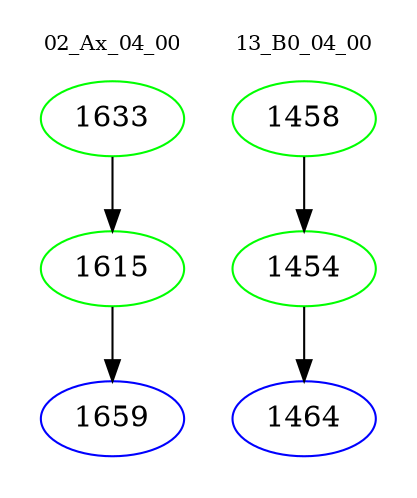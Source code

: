 digraph{
subgraph cluster_0 {
color = white
label = "02_Ax_04_00";
fontsize=10;
T0_1633 [label="1633", color="green"]
T0_1633 -> T0_1615 [color="black"]
T0_1615 [label="1615", color="green"]
T0_1615 -> T0_1659 [color="black"]
T0_1659 [label="1659", color="blue"]
}
subgraph cluster_1 {
color = white
label = "13_B0_04_00";
fontsize=10;
T1_1458 [label="1458", color="green"]
T1_1458 -> T1_1454 [color="black"]
T1_1454 [label="1454", color="green"]
T1_1454 -> T1_1464 [color="black"]
T1_1464 [label="1464", color="blue"]
}
}
